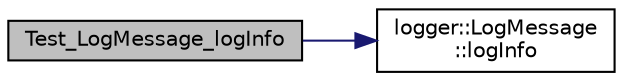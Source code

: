 digraph "Test_LogMessage_logInfo"
{
 // LATEX_PDF_SIZE
  edge [fontname="Helvetica",fontsize="10",labelfontname="Helvetica",labelfontsize="10"];
  node [fontname="Helvetica",fontsize="10",shape=record];
  rankdir="LR";
  Node1 [label="Test_LogMessage_logInfo",height=0.2,width=0.4,color="black", fillcolor="grey75", style="filled", fontcolor="black",tooltip=" "];
  Node1 -> Node2 [color="midnightblue",fontsize="10",style="solid",fontname="Helvetica"];
  Node2 [label="logger::LogMessage\l::logInfo",height=0.2,width=0.4,color="black", fillcolor="white", style="filled",URL="$classlogger_1_1_log_message.html#a8885b55fa35801218db11050cbd4ac6b",tooltip=" "];
}
